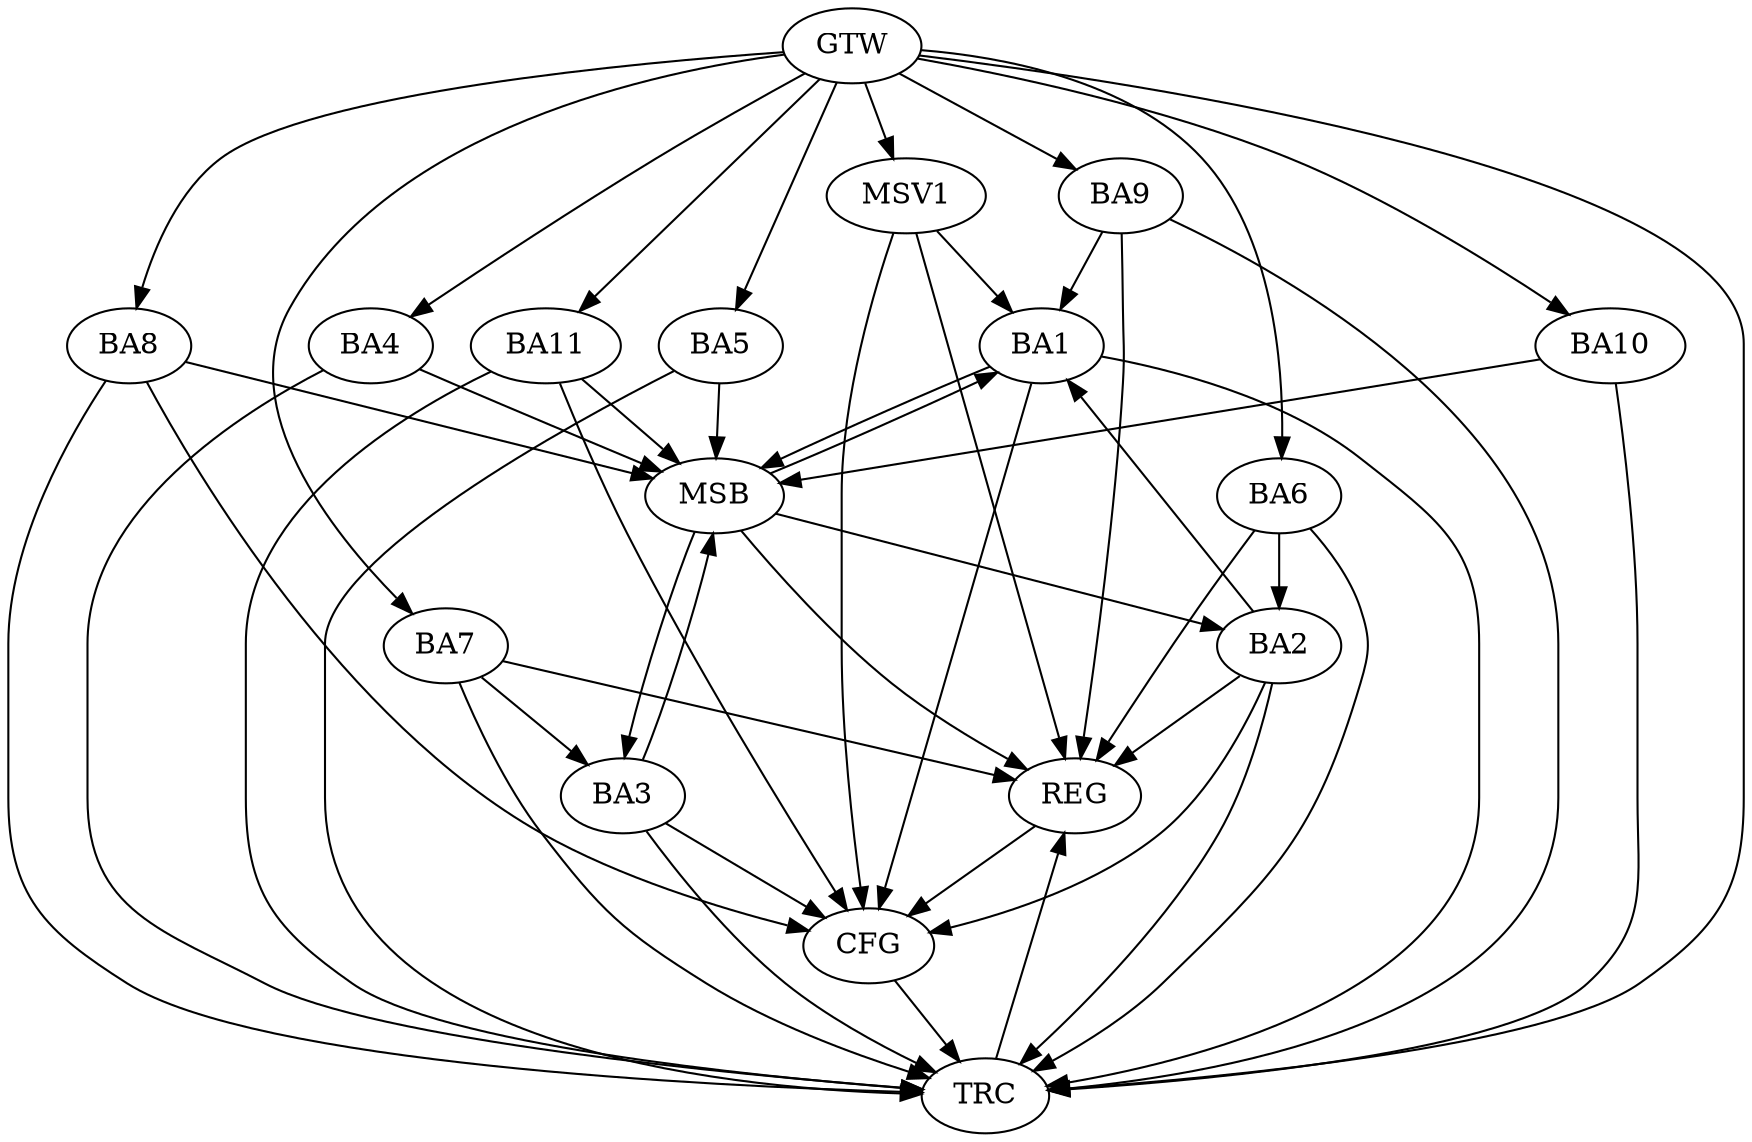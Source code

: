 strict digraph G {
  BA1 [ label="BA1" ];
  BA2 [ label="BA2" ];
  BA3 [ label="BA3" ];
  BA4 [ label="BA4" ];
  BA5 [ label="BA5" ];
  BA6 [ label="BA6" ];
  BA7 [ label="BA7" ];
  BA8 [ label="BA8" ];
  BA9 [ label="BA9" ];
  BA10 [ label="BA10" ];
  BA11 [ label="BA11" ];
  GTW [ label="GTW" ];
  REG [ label="REG" ];
  MSB [ label="MSB" ];
  CFG [ label="CFG" ];
  TRC [ label="TRC" ];
  MSV1 [ label="MSV1" ];
  BA2 -> BA1;
  BA6 -> BA2;
  BA7 -> BA3;
  BA9 -> BA1;
  GTW -> BA4;
  GTW -> BA5;
  GTW -> BA6;
  GTW -> BA7;
  GTW -> BA8;
  GTW -> BA9;
  GTW -> BA10;
  GTW -> BA11;
  BA2 -> REG;
  BA6 -> REG;
  BA7 -> REG;
  BA9 -> REG;
  BA1 -> MSB;
  MSB -> BA2;
  MSB -> REG;
  BA3 -> MSB;
  MSB -> BA1;
  BA4 -> MSB;
  MSB -> BA3;
  BA5 -> MSB;
  BA8 -> MSB;
  BA10 -> MSB;
  BA11 -> MSB;
  BA11 -> CFG;
  BA8 -> CFG;
  BA3 -> CFG;
  BA1 -> CFG;
  BA2 -> CFG;
  REG -> CFG;
  BA1 -> TRC;
  BA2 -> TRC;
  BA3 -> TRC;
  BA4 -> TRC;
  BA5 -> TRC;
  BA6 -> TRC;
  BA7 -> TRC;
  BA8 -> TRC;
  BA9 -> TRC;
  BA10 -> TRC;
  BA11 -> TRC;
  GTW -> TRC;
  CFG -> TRC;
  TRC -> REG;
  MSV1 -> BA1;
  GTW -> MSV1;
  MSV1 -> REG;
  MSV1 -> CFG;
}
